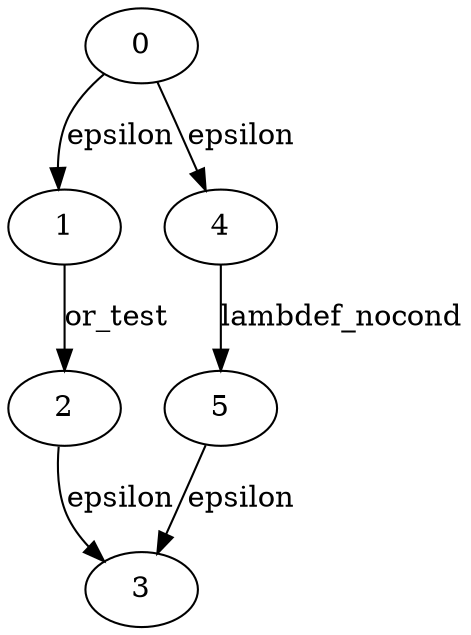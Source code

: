 

digraph test_nocond {
  0->1[label=epsilon]
  1->2[label=or_test]
  2->3[label=epsilon]
  0->4[label=epsilon]
  4->5[label=lambdef_nocond]
  5->3[label=epsilon]
}
